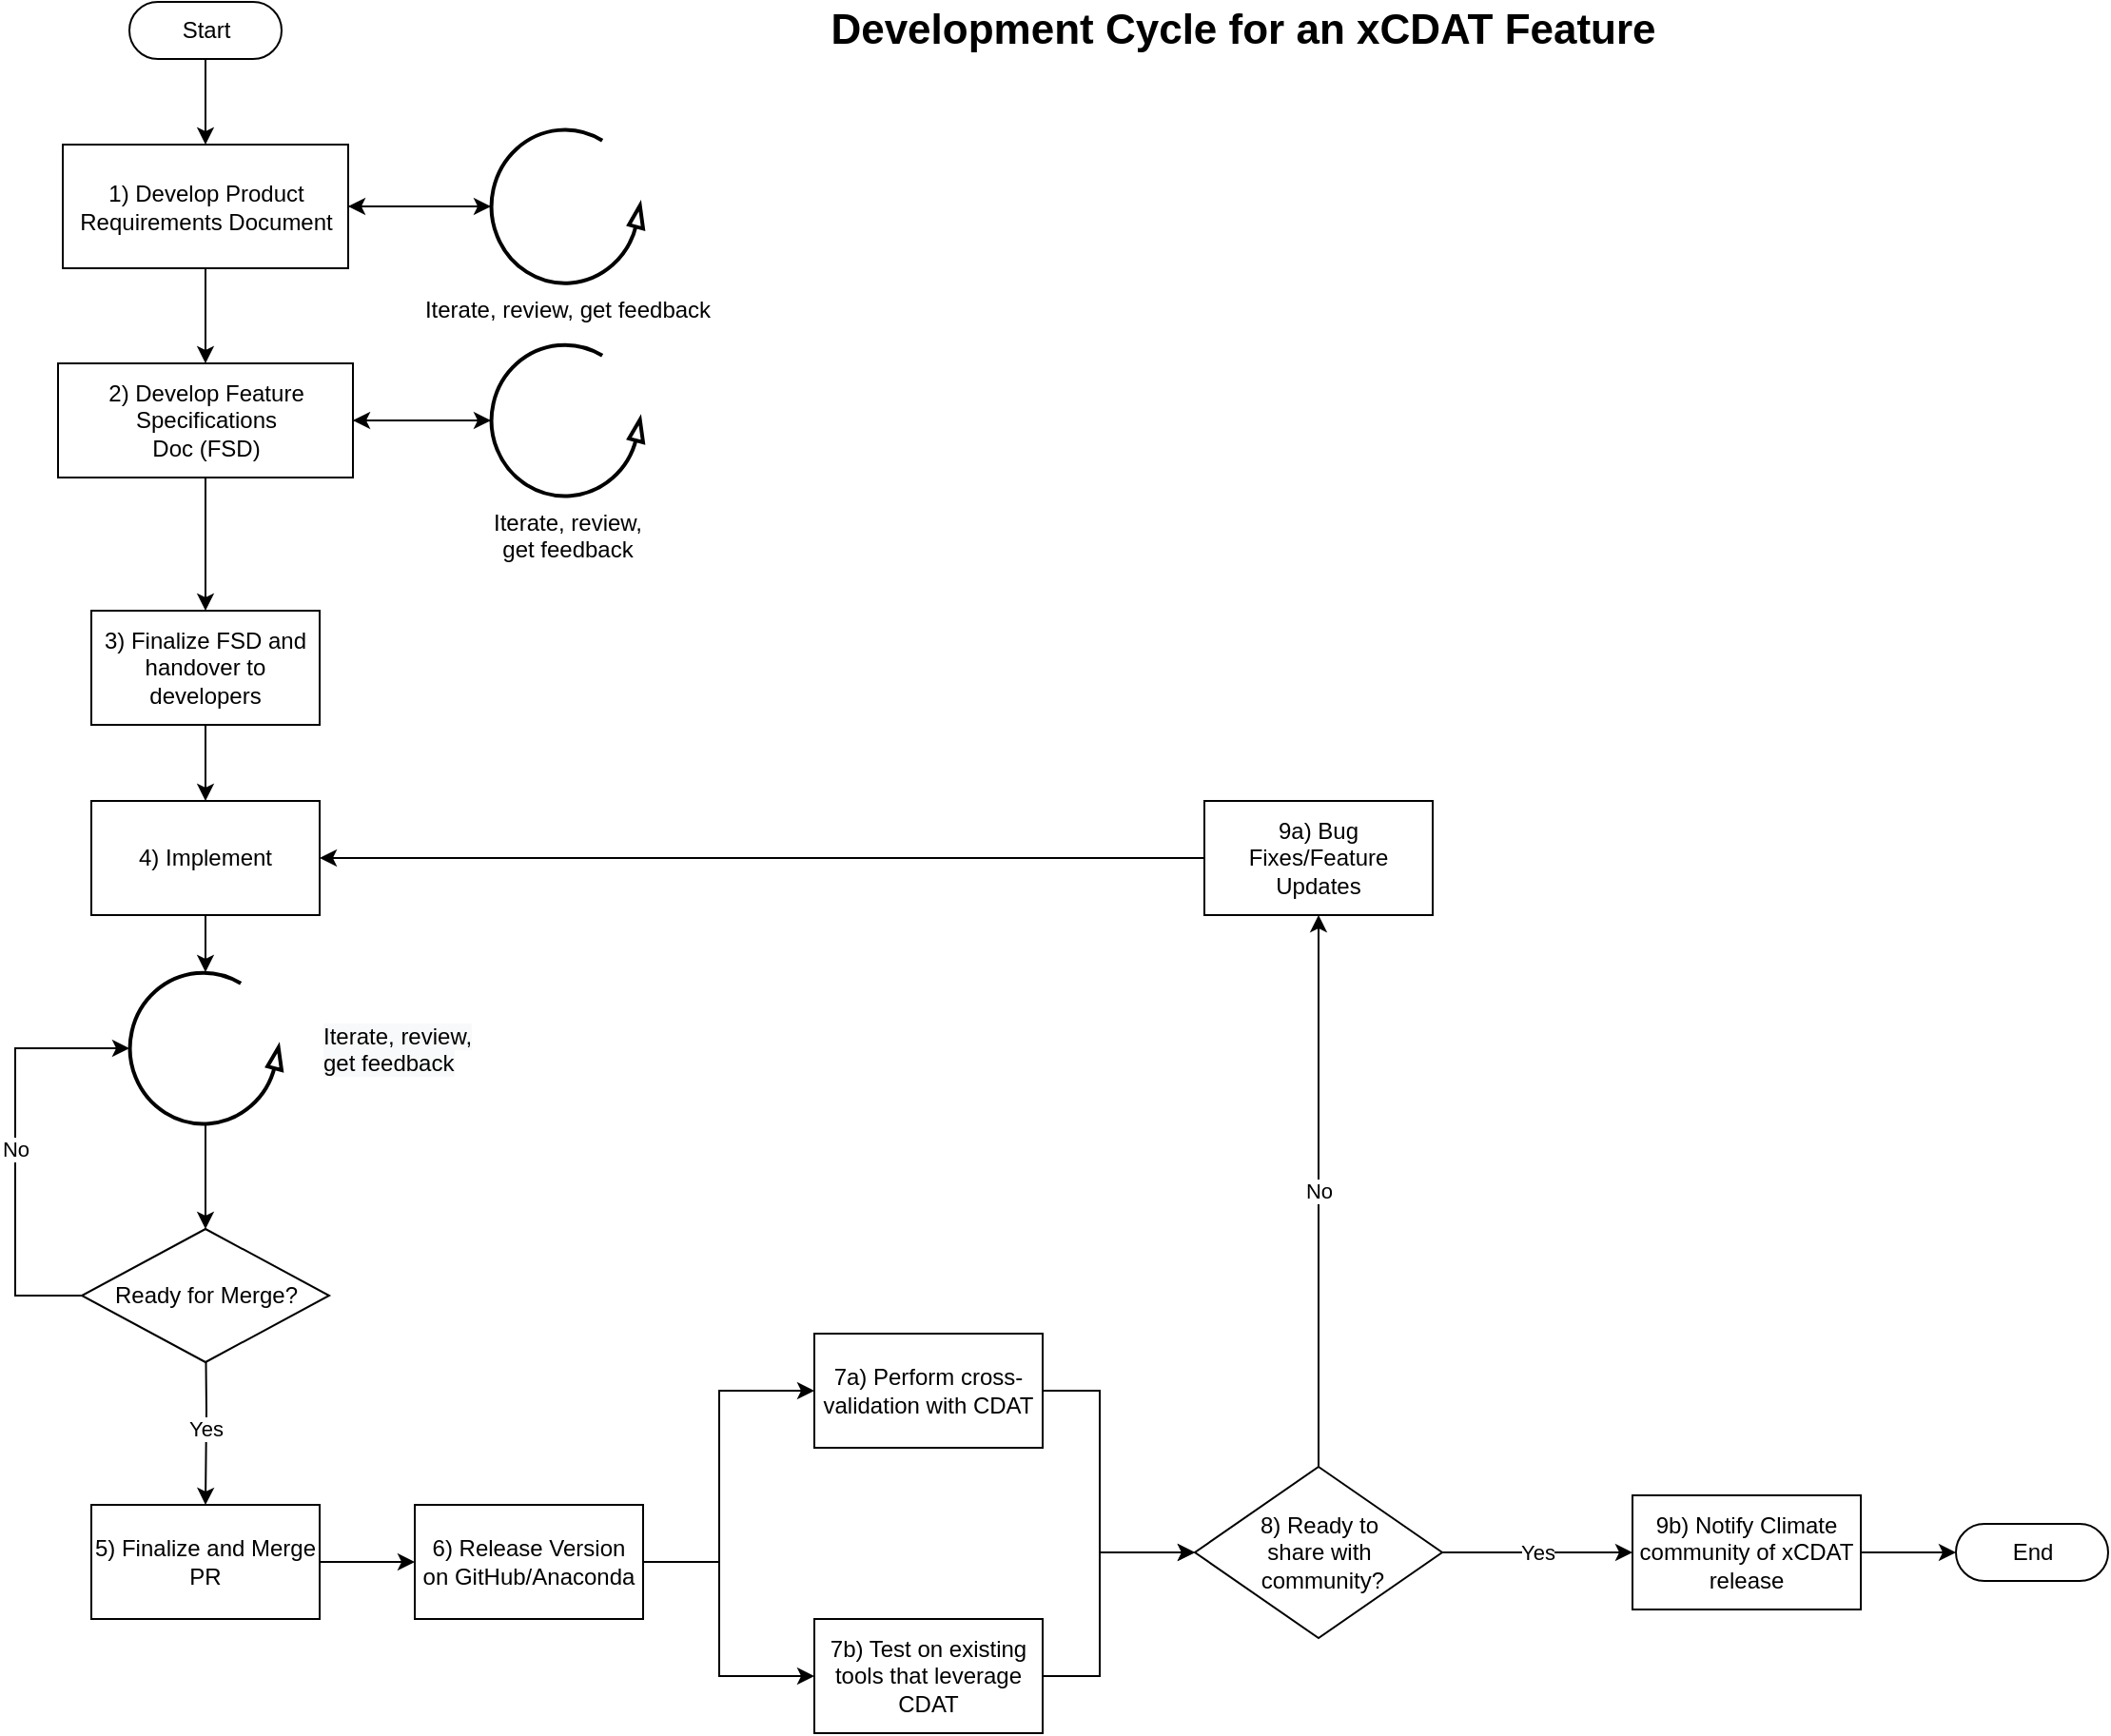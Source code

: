 <mxfile>
    <diagram id="crwNeOxnrtYkUhKBaMJf" name="Page-1">
        <mxGraphModel dx="1465" dy="942" grid="1" gridSize="10" guides="1" tooltips="1" connect="1" arrows="1" fold="1" page="1" pageScale="1" pageWidth="850" pageHeight="1100" math="0" shadow="0">
            <root>
                <mxCell id="0"/>
                <mxCell id="1" parent="0"/>
                <mxCell id="55" style="edgeStyle=orthogonalEdgeStyle;rounded=0;orthogonalLoop=1;jettySize=auto;html=1;entryX=0.5;entryY=0;entryDx=0;entryDy=0;" parent="1" source="2" target="3" edge="1">
                    <mxGeometry relative="1" as="geometry"/>
                </mxCell>
                <mxCell id="2" value="Start" style="html=1;dashed=0;whitespace=wrap;shape=mxgraph.dfd.start" parent="1" vertex="1">
                    <mxGeometry x="260" y="40" width="80" height="30" as="geometry"/>
                </mxCell>
                <mxCell id="54" style="edgeStyle=orthogonalEdgeStyle;rounded=0;orthogonalLoop=1;jettySize=auto;html=1;entryX=0.5;entryY=0;entryDx=0;entryDy=0;" parent="1" source="3" target="4" edge="1">
                    <mxGeometry relative="1" as="geometry"/>
                </mxCell>
                <mxCell id="61" style="edgeStyle=orthogonalEdgeStyle;rounded=0;orthogonalLoop=1;jettySize=auto;html=1;entryX=0;entryY=0.5;entryDx=0;entryDy=0;" parent="1" source="3" target="60" edge="1">
                    <mxGeometry relative="1" as="geometry"/>
                </mxCell>
                <mxCell id="3" value="1) Develop Product &lt;br&gt;Requirements Document" style="html=1;dashed=0;whitespace=wrap;" parent="1" vertex="1">
                    <mxGeometry x="225" y="115" width="150" height="65" as="geometry"/>
                </mxCell>
                <mxCell id="56" style="edgeStyle=orthogonalEdgeStyle;rounded=0;orthogonalLoop=1;jettySize=auto;html=1;" parent="1" source="4" target="35" edge="1">
                    <mxGeometry relative="1" as="geometry"/>
                </mxCell>
                <mxCell id="59" style="edgeStyle=orthogonalEdgeStyle;rounded=0;orthogonalLoop=1;jettySize=auto;html=1;entryX=0.5;entryY=0;entryDx=0;entryDy=0;" parent="1" source="4" target="57" edge="1">
                    <mxGeometry relative="1" as="geometry"/>
                </mxCell>
                <mxCell id="4" value="2) Develop Feature &lt;br&gt;Specifications &lt;br&gt;Doc (FSD)" style="html=1;dashed=0;whitespace=wrap;" parent="1" vertex="1">
                    <mxGeometry x="222.5" y="230" width="155" height="60" as="geometry"/>
                </mxCell>
                <mxCell id="58" style="edgeStyle=orthogonalEdgeStyle;rounded=0;orthogonalLoop=1;jettySize=auto;html=1;" parent="1" source="35" target="4" edge="1">
                    <mxGeometry relative="1" as="geometry"/>
                </mxCell>
                <mxCell id="35" value="Iterate, review, &lt;br&gt;get feedback" style="verticalLabelPosition=bottom;html=1;verticalAlign=top;strokeWidth=2;shape=mxgraph.lean_mapping.physical_pull;pointerEvents=1;" parent="1" vertex="1">
                    <mxGeometry x="450" y="220" width="80" height="80" as="geometry"/>
                </mxCell>
                <mxCell id="75" style="edgeStyle=orthogonalEdgeStyle;rounded=0;orthogonalLoop=1;jettySize=auto;html=1;entryX=0;entryY=0.5;entryDx=0;entryDy=0;" parent="1" source="51" target="72" edge="1">
                    <mxGeometry relative="1" as="geometry">
                        <mxPoint x="610" y="740" as="targetPoint"/>
                        <Array as="points">
                            <mxPoint x="570" y="860"/>
                            <mxPoint x="570" y="770"/>
                        </Array>
                    </mxGeometry>
                </mxCell>
                <mxCell id="76" style="edgeStyle=orthogonalEdgeStyle;rounded=0;orthogonalLoop=1;jettySize=auto;html=1;exitX=1;exitY=0.5;exitDx=0;exitDy=0;entryX=0;entryY=0.5;entryDx=0;entryDy=0;" parent="1" source="51" target="73" edge="1">
                    <mxGeometry relative="1" as="geometry">
                        <Array as="points">
                            <mxPoint x="570" y="860"/>
                            <mxPoint x="570" y="920"/>
                        </Array>
                    </mxGeometry>
                </mxCell>
                <mxCell id="51" value="6) Release Version on GitHub/Anaconda" style="rounded=0;whiteSpace=wrap;html=1;" parent="1" vertex="1">
                    <mxGeometry x="410" y="830" width="120" height="60" as="geometry"/>
                </mxCell>
                <mxCell id="63" style="edgeStyle=orthogonalEdgeStyle;rounded=0;orthogonalLoop=1;jettySize=auto;html=1;entryX=0.5;entryY=0;entryDx=0;entryDy=0;" parent="1" source="57" target="62" edge="1">
                    <mxGeometry relative="1" as="geometry"/>
                </mxCell>
                <mxCell id="57" value="3) Finalize FSD and&lt;br&gt;handover to developers" style="rounded=0;whiteSpace=wrap;html=1;" parent="1" vertex="1">
                    <mxGeometry x="240" y="360" width="120" height="60" as="geometry"/>
                </mxCell>
                <mxCell id="99" style="edgeStyle=orthogonalEdgeStyle;rounded=0;orthogonalLoop=1;jettySize=auto;html=1;exitX=0;exitY=0.5;exitDx=0;exitDy=0;" parent="1" source="60" target="3" edge="1">
                    <mxGeometry relative="1" as="geometry"/>
                </mxCell>
                <mxCell id="60" value="Iterate, review, get feedback" style="verticalLabelPosition=bottom;html=1;verticalAlign=top;strokeWidth=2;shape=mxgraph.lean_mapping.physical_pull;pointerEvents=1;" parent="1" vertex="1">
                    <mxGeometry x="450" y="106.88" width="80" height="81.25" as="geometry"/>
                </mxCell>
                <mxCell id="106" style="edgeStyle=orthogonalEdgeStyle;rounded=0;orthogonalLoop=1;jettySize=auto;html=1;entryX=0.5;entryY=0;entryDx=0;entryDy=0;" parent="1" source="62" target="64" edge="1">
                    <mxGeometry relative="1" as="geometry"/>
                </mxCell>
                <mxCell id="62" value="4) Implement" style="rounded=0;whiteSpace=wrap;html=1;" parent="1" vertex="1">
                    <mxGeometry x="240" y="460" width="120" height="60" as="geometry"/>
                </mxCell>
                <mxCell id="103" style="edgeStyle=orthogonalEdgeStyle;rounded=0;orthogonalLoop=1;jettySize=auto;html=1;entryX=0.5;entryY=0;entryDx=0;entryDy=0;" parent="1" source="64" target="101" edge="1">
                    <mxGeometry relative="1" as="geometry"/>
                </mxCell>
                <mxCell id="64" value="" style="verticalLabelPosition=bottom;html=1;verticalAlign=top;strokeWidth=2;shape=mxgraph.lean_mapping.physical_pull;pointerEvents=1;" parent="1" vertex="1">
                    <mxGeometry x="260" y="550" width="80" height="80" as="geometry"/>
                </mxCell>
                <mxCell id="71" style="edgeStyle=orthogonalEdgeStyle;rounded=0;orthogonalLoop=1;jettySize=auto;html=1;entryX=0;entryY=0.5;entryDx=0;entryDy=0;" parent="1" source="69" target="51" edge="1">
                    <mxGeometry relative="1" as="geometry"/>
                </mxCell>
                <mxCell id="69" value="5) Finalize and Merge PR" style="rounded=0;whiteSpace=wrap;html=1;" parent="1" vertex="1">
                    <mxGeometry x="240" y="830" width="120" height="60" as="geometry"/>
                </mxCell>
                <mxCell id="90" style="edgeStyle=orthogonalEdgeStyle;rounded=0;orthogonalLoop=1;jettySize=auto;html=1;exitX=1;exitY=0.5;exitDx=0;exitDy=0;entryX=0;entryY=0.5;entryDx=0;entryDy=0;" parent="1" source="72" target="89" edge="1">
                    <mxGeometry relative="1" as="geometry">
                        <mxPoint x="740" y="740" as="sourcePoint"/>
                        <Array as="points">
                            <mxPoint x="770" y="770"/>
                            <mxPoint x="770" y="855"/>
                        </Array>
                    </mxGeometry>
                </mxCell>
                <mxCell id="72" value="7a) Perform cross-validation with CDAT" style="rounded=0;whiteSpace=wrap;html=1;" parent="1" vertex="1">
                    <mxGeometry x="620" y="740" width="120" height="60" as="geometry"/>
                </mxCell>
                <mxCell id="111" style="edgeStyle=orthogonalEdgeStyle;rounded=0;orthogonalLoop=1;jettySize=auto;html=1;entryX=0;entryY=0.5;entryDx=0;entryDy=0;" parent="1" source="73" target="89" edge="1">
                    <mxGeometry relative="1" as="geometry">
                        <Array as="points">
                            <mxPoint x="770" y="920"/>
                            <mxPoint x="770" y="855"/>
                        </Array>
                    </mxGeometry>
                </mxCell>
                <mxCell id="73" value="7b) Test on existing tools that leverage CDAT" style="rounded=0;whiteSpace=wrap;html=1;" parent="1" vertex="1">
                    <mxGeometry x="620" y="890" width="120" height="60" as="geometry"/>
                </mxCell>
                <mxCell id="86" style="edgeStyle=orthogonalEdgeStyle;rounded=0;orthogonalLoop=1;jettySize=auto;html=1;" parent="1" target="69" edge="1">
                    <mxGeometry relative="1" as="geometry">
                        <mxPoint x="300" y="730" as="sourcePoint"/>
                    </mxGeometry>
                </mxCell>
                <mxCell id="110" value="Yes" style="edgeLabel;html=1;align=center;verticalAlign=middle;resizable=0;points=[];" parent="86" vertex="1" connectable="0">
                    <mxGeometry x="0.2" relative="1" as="geometry">
                        <mxPoint as="offset"/>
                    </mxGeometry>
                </mxCell>
                <mxCell id="92" value="Yes" style="edgeStyle=orthogonalEdgeStyle;rounded=0;orthogonalLoop=1;jettySize=auto;html=1;entryX=0;entryY=0.5;entryDx=0;entryDy=0;exitX=1;exitY=0.5;exitDx=0;exitDy=0;" parent="1" source="89" target="96" edge="1">
                    <mxGeometry relative="1" as="geometry">
                        <mxPoint x="1070" y="805" as="targetPoint"/>
                        <mxPoint x="945" y="860" as="sourcePoint"/>
                        <Array as="points">
                            <mxPoint x="970" y="855"/>
                            <mxPoint x="970" y="855"/>
                        </Array>
                    </mxGeometry>
                </mxCell>
                <mxCell id="93" value="No" style="edgeStyle=orthogonalEdgeStyle;rounded=0;orthogonalLoop=1;jettySize=auto;html=1;entryX=0.5;entryY=1;entryDx=0;entryDy=0;" parent="1" source="89" target="94" edge="1">
                    <mxGeometry relative="1" as="geometry">
                        <mxPoint x="885" y="550" as="targetPoint"/>
                        <Array as="points">
                            <mxPoint x="885" y="660"/>
                            <mxPoint x="885" y="660"/>
                        </Array>
                    </mxGeometry>
                </mxCell>
                <mxCell id="89" value="8) Ready to &lt;br&gt;share with&lt;br&gt;&amp;nbsp;community?" style="shape=rhombus;html=1;dashed=0;whitespace=wrap;perimeter=rhombusPerimeter;" parent="1" vertex="1">
                    <mxGeometry x="820" y="810" width="130" height="90" as="geometry"/>
                </mxCell>
                <mxCell id="95" style="edgeStyle=orthogonalEdgeStyle;rounded=0;orthogonalLoop=1;jettySize=auto;html=1;entryX=1;entryY=0.5;entryDx=0;entryDy=0;" parent="1" source="94" target="62" edge="1">
                    <mxGeometry relative="1" as="geometry"/>
                </mxCell>
                <mxCell id="94" value="9a) Bug Fixes/Feature Updates" style="rounded=0;whiteSpace=wrap;html=1;" parent="1" vertex="1">
                    <mxGeometry x="825" y="460" width="120" height="60" as="geometry"/>
                </mxCell>
                <mxCell id="98" style="edgeStyle=orthogonalEdgeStyle;rounded=0;orthogonalLoop=1;jettySize=auto;html=1;entryX=0;entryY=0.5;entryDx=0;entryDy=0;entryPerimeter=0;" parent="1" source="96" target="97" edge="1">
                    <mxGeometry relative="1" as="geometry"/>
                </mxCell>
                <mxCell id="96" value="9b) Notify Climate community of xCDAT release" style="rounded=0;whiteSpace=wrap;html=1;" parent="1" vertex="1">
                    <mxGeometry x="1050" y="825" width="120" height="60" as="geometry"/>
                </mxCell>
                <mxCell id="97" value="End" style="html=1;dashed=0;whitespace=wrap;shape=mxgraph.dfd.start" parent="1" vertex="1">
                    <mxGeometry x="1220" y="840" width="80" height="30" as="geometry"/>
                </mxCell>
                <mxCell id="105" value="No" style="edgeStyle=orthogonalEdgeStyle;rounded=0;orthogonalLoop=1;jettySize=auto;html=1;entryX=0;entryY=0.5;entryDx=0;entryDy=0;" parent="1" source="101" target="64" edge="1">
                    <mxGeometry relative="1" as="geometry">
                        <Array as="points">
                            <mxPoint x="200" y="720"/>
                            <mxPoint x="200" y="590"/>
                        </Array>
                    </mxGeometry>
                </mxCell>
                <mxCell id="101" value="Ready for Merge?" style="shape=rhombus;html=1;dashed=0;whitespace=wrap;perimeter=rhombusPerimeter;" parent="1" vertex="1">
                    <mxGeometry x="235" y="685" width="130" height="70" as="geometry"/>
                </mxCell>
                <mxCell id="107" value="&lt;span style=&quot;color: rgb(0 , 0 , 0) ; font-family: &amp;#34;helvetica&amp;#34; ; font-size: 12px ; font-style: normal ; font-weight: 400 ; letter-spacing: normal ; text-align: center ; text-indent: 0px ; text-transform: none ; word-spacing: 0px ; background-color: rgb(248 , 249 , 250) ; display: inline ; float: none&quot;&gt;Iterate, review, &lt;br&gt;get feedback&lt;/span&gt;" style="text;whiteSpace=wrap;html=1;" parent="1" vertex="1">
                    <mxGeometry x="360" y="570" width="160" height="30" as="geometry"/>
                </mxCell>
                <mxCell id="112" value="&lt;font style=&quot;font-size: 22px&quot;&gt;&lt;b&gt;Development Cycle for an xCDAT Feature&lt;/b&gt;&lt;/font&gt;" style="text;html=1;align=center;verticalAlign=middle;resizable=0;points=[];autosize=1;strokeColor=none;" parent="1" vertex="1">
                    <mxGeometry x="620" y="45" width="450" height="20" as="geometry"/>
                </mxCell>
            </root>
        </mxGraphModel>
    </diagram>
    <diagram id="MVj998YGJlK60W6fanOO" name="Page-2">
        <mxGraphModel dx="1696" dy="1068" grid="1" gridSize="10" guides="1" tooltips="1" connect="1" arrows="1" fold="1" page="1" pageScale="1" pageWidth="850" pageHeight="1100" math="0" shadow="0">
            <root>
                <mxCell id="acJGmI16-UkQIH_4ud7h-0"/>
                <mxCell id="acJGmI16-UkQIH_4ud7h-1" parent="acJGmI16-UkQIH_4ud7h-0"/>
                <mxCell id="yzjQjYc-n2DHF61u4lgO-56" value="" style="rounded=0;whiteSpace=wrap;html=1;fontSize=10;verticalAlign=top;" vertex="1" parent="acJGmI16-UkQIH_4ud7h-1">
                    <mxGeometry x="500" y="10" width="190" height="150" as="geometry"/>
                </mxCell>
                <mxCell id="acJGmI16-UkQIH_4ud7h-2" style="edgeStyle=orthogonalEdgeStyle;rounded=0;orthogonalLoop=1;jettySize=auto;html=1;entryX=0.5;entryY=0;entryDx=0;entryDy=0;fontSize=10;spacing=0;" edge="1" parent="acJGmI16-UkQIH_4ud7h-1" source="acJGmI16-UkQIH_4ud7h-3" target="acJGmI16-UkQIH_4ud7h-6">
                    <mxGeometry relative="1" as="geometry"/>
                </mxCell>
                <mxCell id="acJGmI16-UkQIH_4ud7h-3" value="Start" style="html=1;dashed=0;whitespace=wrap;shape=mxgraph.dfd.start;fontSize=10;perimeterSpacing=1;" vertex="1" parent="acJGmI16-UkQIH_4ud7h-1">
                    <mxGeometry x="242.5" y="10" width="80" height="30" as="geometry"/>
                </mxCell>
                <mxCell id="acJGmI16-UkQIH_4ud7h-4" style="edgeStyle=orthogonalEdgeStyle;rounded=0;orthogonalLoop=1;jettySize=auto;html=1;entryX=0.5;entryY=0;entryDx=0;entryDy=0;fontSize=10;spacing=0;" edge="1" parent="acJGmI16-UkQIH_4ud7h-1" source="acJGmI16-UkQIH_4ud7h-6" target="acJGmI16-UkQIH_4ud7h-9">
                    <mxGeometry relative="1" as="geometry"/>
                </mxCell>
                <mxCell id="acJGmI16-UkQIH_4ud7h-6" value="Develop Product &lt;br style=&quot;font-size: 10px;&quot;&gt;Requirements Document" style="html=1;dashed=0;whitespace=wrap;fontSize=10;spacing=0;fillColor=#ffe6cc;strokeColor=#d79b00;" vertex="1" parent="acJGmI16-UkQIH_4ud7h-1">
                    <mxGeometry x="222.5" y="70" width="120" height="55" as="geometry"/>
                </mxCell>
                <mxCell id="yzjQjYc-n2DHF61u4lgO-34" style="edgeStyle=orthogonalEdgeStyle;rounded=0;orthogonalLoop=1;jettySize=auto;html=1;entryX=0.5;entryY=0;entryDx=0;entryDy=0;fontSize=10;verticalAlign=top;" edge="1" parent="acJGmI16-UkQIH_4ud7h-1" source="acJGmI16-UkQIH_4ud7h-9" target="yzjQjYc-n2DHF61u4lgO-28">
                    <mxGeometry relative="1" as="geometry"/>
                </mxCell>
                <mxCell id="yzjQjYc-n2DHF61u4lgO-39" value="Review" style="edgeLabel;html=1;align=center;verticalAlign=middle;resizable=0;points=[];fontSize=10;fontStyle=1" vertex="1" connectable="0" parent="yzjQjYc-n2DHF61u4lgO-34">
                    <mxGeometry x="-0.14" y="1" relative="1" as="geometry">
                        <mxPoint as="offset"/>
                    </mxGeometry>
                </mxCell>
                <mxCell id="acJGmI16-UkQIH_4ud7h-9" value="Develop Feature &lt;br style=&quot;font-size: 10px&quot;&gt;Specifications &lt;br style=&quot;font-size: 10px&quot;&gt;Doc" style="html=1;dashed=0;whitespace=wrap;fontSize=10;spacing=0;fillColor=#ffe6cc;strokeColor=#d79b00;" vertex="1" parent="acJGmI16-UkQIH_4ud7h-1">
                    <mxGeometry x="222.5" y="155" width="120" height="55" as="geometry"/>
                </mxCell>
                <mxCell id="yzjQjYc-n2DHF61u4lgO-12" style="edgeStyle=orthogonalEdgeStyle;rounded=0;orthogonalLoop=1;jettySize=auto;html=1;fontSize=10;spacing=0;" edge="1" parent="acJGmI16-UkQIH_4ud7h-1" source="acJGmI16-UkQIH_4ud7h-14" target="acJGmI16-UkQIH_4ud7h-26">
                    <mxGeometry relative="1" as="geometry"/>
                </mxCell>
                <mxCell id="yzjQjYc-n2DHF61u4lgO-13" style="edgeStyle=orthogonalEdgeStyle;rounded=0;orthogonalLoop=1;jettySize=auto;html=1;entryX=0.5;entryY=0;entryDx=0;entryDy=0;fontSize=10;spacing=0;" edge="1" parent="acJGmI16-UkQIH_4ud7h-1" source="acJGmI16-UkQIH_4ud7h-14" target="acJGmI16-UkQIH_4ud7h-28">
                    <mxGeometry relative="1" as="geometry"/>
                </mxCell>
                <mxCell id="acJGmI16-UkQIH_4ud7h-14" value="Merge PR and &lt;br&gt;release new version" style="rounded=0;whiteSpace=wrap;html=1;fontSize=10;spacing=0;fillColor=#dae8fc;strokeColor=#6c8ebf;" vertex="1" parent="acJGmI16-UkQIH_4ud7h-1">
                    <mxGeometry x="222.5" y="580" width="120" height="55" as="geometry"/>
                </mxCell>
                <mxCell id="acJGmI16-UkQIH_4ud7h-19" style="edgeStyle=orthogonalEdgeStyle;rounded=0;orthogonalLoop=1;jettySize=auto;html=1;entryX=0.5;entryY=0;entryDx=0;entryDy=0;fontSize=10;spacing=0;" edge="1" parent="acJGmI16-UkQIH_4ud7h-1" source="acJGmI16-UkQIH_4ud7h-20" target="acJGmI16-UkQIH_4ud7h-40">
                    <mxGeometry relative="1" as="geometry">
                        <mxPoint x="300" y="500" as="targetPoint"/>
                    </mxGeometry>
                </mxCell>
                <mxCell id="yzjQjYc-n2DHF61u4lgO-18" value="Review" style="edgeLabel;html=1;align=center;verticalAlign=middle;resizable=0;points=[];fontSize=10;spacing=0;fontStyle=1" vertex="1" connectable="0" parent="acJGmI16-UkQIH_4ud7h-19">
                    <mxGeometry x="-0.058" y="-1" relative="1" as="geometry">
                        <mxPoint as="offset"/>
                    </mxGeometry>
                </mxCell>
                <mxCell id="acJGmI16-UkQIH_4ud7h-20" value="Code Development" style="rounded=0;whiteSpace=wrap;html=1;fontSize=10;spacing=0;fillColor=#dae8fc;strokeColor=#6c8ebf;" vertex="1" parent="acJGmI16-UkQIH_4ud7h-1">
                    <mxGeometry x="222.5" y="370" width="120" height="55" as="geometry"/>
                </mxCell>
                <mxCell id="yzjQjYc-n2DHF61u4lgO-22" style="edgeStyle=orthogonalEdgeStyle;rounded=0;orthogonalLoop=1;jettySize=auto;html=1;fontSize=10;spacing=0;" edge="1" parent="acJGmI16-UkQIH_4ud7h-1" source="acJGmI16-UkQIH_4ud7h-26" target="acJGmI16-UkQIH_4ud7h-33">
                    <mxGeometry relative="1" as="geometry"/>
                </mxCell>
                <mxCell id="acJGmI16-UkQIH_4ud7h-26" value="Cross-validation &lt;br&gt;with CDAT" style="rounded=0;whiteSpace=wrap;html=1;fontSize=10;spacing=0;fillColor=#d5e8d4;strokeColor=#82b366;" vertex="1" parent="acJGmI16-UkQIH_4ud7h-1">
                    <mxGeometry x="160" y="690" width="120" height="55" as="geometry"/>
                </mxCell>
                <mxCell id="yzjQjYc-n2DHF61u4lgO-16" style="edgeStyle=orthogonalEdgeStyle;rounded=0;orthogonalLoop=1;jettySize=auto;html=1;fontSize=10;spacing=0;" edge="1" parent="acJGmI16-UkQIH_4ud7h-1" source="acJGmI16-UkQIH_4ud7h-28" target="acJGmI16-UkQIH_4ud7h-33">
                    <mxGeometry relative="1" as="geometry"/>
                </mxCell>
                <mxCell id="acJGmI16-UkQIH_4ud7h-28" value="Test on existing tools &lt;br&gt;that leverage CDAT" style="rounded=0;whiteSpace=wrap;html=1;fontSize=10;spacing=0;fillColor=#d5e8d4;strokeColor=#82b366;" vertex="1" parent="acJGmI16-UkQIH_4ud7h-1">
                    <mxGeometry x="290" y="690" width="120" height="55" as="geometry"/>
                </mxCell>
                <mxCell id="yzjQjYc-n2DHF61u4lgO-21" style="edgeStyle=orthogonalEdgeStyle;rounded=0;orthogonalLoop=1;jettySize=auto;html=1;fontSize=10;spacing=0;fontStyle=1" edge="1" parent="acJGmI16-UkQIH_4ud7h-1" source="acJGmI16-UkQIH_4ud7h-33" target="acJGmI16-UkQIH_4ud7h-35">
                    <mxGeometry relative="1" as="geometry"/>
                </mxCell>
                <mxCell id="yzjQjYc-n2DHF61u4lgO-62" value="&lt;b&gt;No&lt;/b&gt;" style="edgeLabel;html=1;align=center;verticalAlign=middle;resizable=0;points=[];fontSize=10;" vertex="1" connectable="0" parent="yzjQjYc-n2DHF61u4lgO-21">
                    <mxGeometry x="-0.779" relative="1" as="geometry">
                        <mxPoint as="offset"/>
                    </mxGeometry>
                </mxCell>
                <mxCell id="yzjQjYc-n2DHF61u4lgO-42" style="edgeStyle=orthogonalEdgeStyle;rounded=0;orthogonalLoop=1;jettySize=auto;html=1;fontSize=10;verticalAlign=top;" edge="1" parent="acJGmI16-UkQIH_4ud7h-1" source="acJGmI16-UkQIH_4ud7h-33" target="acJGmI16-UkQIH_4ud7h-37">
                    <mxGeometry relative="1" as="geometry"/>
                </mxCell>
                <mxCell id="yzjQjYc-n2DHF61u4lgO-44" value="Yes" style="edgeLabel;html=1;align=center;verticalAlign=middle;resizable=0;points=[];fontSize=10;fontStyle=1" vertex="1" connectable="0" parent="yzjQjYc-n2DHF61u4lgO-42">
                    <mxGeometry x="-0.32" relative="1" as="geometry">
                        <mxPoint as="offset"/>
                    </mxGeometry>
                </mxCell>
                <mxCell id="acJGmI16-UkQIH_4ud7h-33" value="Ready to &lt;br style=&quot;font-size: 10px;&quot;&gt;share with&lt;br style=&quot;font-size: 10px;&quot;&gt;&amp;nbsp;community?" style="shape=rhombus;html=1;dashed=0;whitespace=wrap;perimeter=rhombusPerimeter;fontSize=10;spacing=0;fillColor=#d5e8d4;strokeColor=#82b366;" vertex="1" parent="acJGmI16-UkQIH_4ud7h-1">
                    <mxGeometry x="217.5" y="790" width="130" height="70" as="geometry"/>
                </mxCell>
                <mxCell id="yzjQjYc-n2DHF61u4lgO-19" style="edgeStyle=orthogonalEdgeStyle;rounded=0;orthogonalLoop=1;jettySize=auto;html=1;fontSize=10;spacing=0;" edge="1" parent="acJGmI16-UkQIH_4ud7h-1" source="acJGmI16-UkQIH_4ud7h-35" target="acJGmI16-UkQIH_4ud7h-20">
                    <mxGeometry relative="1" as="geometry"/>
                </mxCell>
                <mxCell id="acJGmI16-UkQIH_4ud7h-35" value="&amp;nbsp;Bug Fixes/Feature Updates" style="rounded=0;whiteSpace=wrap;html=1;fontSize=10;spacing=0;fillColor=#dae8fc;strokeColor=#6c8ebf;" vertex="1" parent="acJGmI16-UkQIH_4ud7h-1">
                    <mxGeometry x="400" y="370" width="120" height="55" as="geometry"/>
                </mxCell>
                <mxCell id="yzjQjYc-n2DHF61u4lgO-43" style="edgeStyle=orthogonalEdgeStyle;rounded=0;orthogonalLoop=1;jettySize=auto;html=1;fontSize=10;verticalAlign=top;" edge="1" parent="acJGmI16-UkQIH_4ud7h-1" source="acJGmI16-UkQIH_4ud7h-37" target="acJGmI16-UkQIH_4ud7h-38">
                    <mxGeometry relative="1" as="geometry"/>
                </mxCell>
                <mxCell id="acJGmI16-UkQIH_4ud7h-37" value="Notify Climate &lt;br&gt;community of xCDAT release" style="rounded=0;whiteSpace=wrap;html=1;fontSize=10;spacing=0;fillColor=#f5f5f5;strokeColor=#666666;fontColor=#333333;" vertex="1" parent="acJGmI16-UkQIH_4ud7h-1">
                    <mxGeometry x="222.5" y="900" width="120" height="55" as="geometry"/>
                </mxCell>
                <mxCell id="acJGmI16-UkQIH_4ud7h-38" value="End" style="html=1;dashed=0;whitespace=wrap;shape=mxgraph.dfd.start;fontSize=10;spacing=0;perimeterSpacing=1;" vertex="1" parent="acJGmI16-UkQIH_4ud7h-1">
                    <mxGeometry x="242.5" y="980" width="80" height="30" as="geometry"/>
                </mxCell>
                <mxCell id="yzjQjYc-n2DHF61u4lgO-10" style="edgeStyle=orthogonalEdgeStyle;rounded=0;orthogonalLoop=1;jettySize=auto;html=1;entryX=0.5;entryY=0;entryDx=0;entryDy=0;fontSize=10;spacing=0;" edge="1" parent="acJGmI16-UkQIH_4ud7h-1" source="acJGmI16-UkQIH_4ud7h-40" target="acJGmI16-UkQIH_4ud7h-14">
                    <mxGeometry relative="1" as="geometry">
                        <mxPoint x="300" y="640" as="targetPoint"/>
                    </mxGeometry>
                </mxCell>
                <mxCell id="yzjQjYc-n2DHF61u4lgO-11" value="Yes" style="edgeLabel;html=1;align=center;verticalAlign=middle;resizable=0;points=[];fontSize=10;spacing=0;fontStyle=1" vertex="1" connectable="0" parent="yzjQjYc-n2DHF61u4lgO-10">
                    <mxGeometry x="-0.168" y="1" relative="1" as="geometry">
                        <mxPoint as="offset"/>
                    </mxGeometry>
                </mxCell>
                <mxCell id="yzjQjYc-n2DHF61u4lgO-40" value="No" style="edgeStyle=orthogonalEdgeStyle;rounded=0;orthogonalLoop=1;jettySize=auto;html=1;entryX=0;entryY=0.5;entryDx=0;entryDy=0;fontSize=10;verticalAlign=top;fontStyle=1" edge="1" parent="acJGmI16-UkQIH_4ud7h-1" source="acJGmI16-UkQIH_4ud7h-40" target="acJGmI16-UkQIH_4ud7h-20">
                    <mxGeometry relative="1" as="geometry">
                        <Array as="points">
                            <mxPoint x="197" y="505"/>
                            <mxPoint x="197" y="398"/>
                        </Array>
                    </mxGeometry>
                </mxCell>
                <mxCell id="acJGmI16-UkQIH_4ud7h-40" value="Ready for Merge?" style="shape=rhombus;html=1;dashed=0;whitespace=wrap;perimeter=rhombusPerimeter;fontSize=10;spacing=0;fillColor=#dae8fc;strokeColor=#6c8ebf;" vertex="1" parent="acJGmI16-UkQIH_4ud7h-1">
                    <mxGeometry x="217.5" y="470" width="130" height="70" as="geometry"/>
                </mxCell>
                <mxCell id="yzjQjYc-n2DHF61u4lgO-29" style="edgeStyle=orthogonalEdgeStyle;rounded=0;orthogonalLoop=1;jettySize=auto;html=1;fontSize=10;verticalAlign=top;fontStyle=1" edge="1" parent="acJGmI16-UkQIH_4ud7h-1" source="yzjQjYc-n2DHF61u4lgO-28" target="acJGmI16-UkQIH_4ud7h-20">
                    <mxGeometry relative="1" as="geometry"/>
                </mxCell>
                <mxCell id="yzjQjYc-n2DHF61u4lgO-30" value="Yes" style="edgeLabel;html=1;align=center;verticalAlign=middle;resizable=0;points=[];fontSize=10;fontStyle=1" vertex="1" connectable="0" parent="yzjQjYc-n2DHF61u4lgO-29">
                    <mxGeometry x="-0.182" relative="1" as="geometry">
                        <mxPoint as="offset"/>
                    </mxGeometry>
                </mxCell>
                <mxCell id="yzjQjYc-n2DHF61u4lgO-35" style="edgeStyle=orthogonalEdgeStyle;rounded=0;orthogonalLoop=1;jettySize=auto;html=1;entryX=0;entryY=0.5;entryDx=0;entryDy=0;fontSize=10;verticalAlign=top;" edge="1" parent="acJGmI16-UkQIH_4ud7h-1" source="yzjQjYc-n2DHF61u4lgO-28" target="acJGmI16-UkQIH_4ud7h-9">
                    <mxGeometry relative="1" as="geometry">
                        <Array as="points">
                            <mxPoint x="195" y="295"/>
                            <mxPoint x="195" y="183"/>
                            <mxPoint x="223" y="183"/>
                        </Array>
                    </mxGeometry>
                </mxCell>
                <mxCell id="yzjQjYc-n2DHF61u4lgO-38" value="No" style="edgeLabel;html=1;align=center;verticalAlign=middle;resizable=0;points=[];fontSize=10;fontStyle=1" vertex="1" connectable="0" parent="yzjQjYc-n2DHF61u4lgO-35">
                    <mxGeometry x="0.033" relative="1" as="geometry">
                        <mxPoint as="offset"/>
                    </mxGeometry>
                </mxCell>
                <mxCell id="yzjQjYc-n2DHF61u4lgO-28" value="Ready to Implement?" style="shape=rhombus;html=1;dashed=0;whitespace=wrap;perimeter=rhombusPerimeter;fontSize=10;spacing=0;fillColor=#ffe6cc;strokeColor=#d79b00;" vertex="1" parent="acJGmI16-UkQIH_4ud7h-1">
                    <mxGeometry x="217.5" y="260" width="130" height="70" as="geometry"/>
                </mxCell>
                <mxCell id="yzjQjYc-n2DHF61u4lgO-46" value="" style="html=1;dashed=0;whitespace=wrap;fontSize=10;spacing=0;fillColor=#ffe6cc;strokeColor=#d79b00;rounded=1;" vertex="1" parent="acJGmI16-UkQIH_4ud7h-1">
                    <mxGeometry x="515" y="40" width="40" height="20" as="geometry"/>
                </mxCell>
                <mxCell id="yzjQjYc-n2DHF61u4lgO-47" value="" style="rounded=1;whiteSpace=wrap;html=1;fontSize=10;spacing=0;fillColor=#dae8fc;strokeColor=#6c8ebf;" vertex="1" parent="acJGmI16-UkQIH_4ud7h-1">
                    <mxGeometry x="515" y="70" width="40" height="20" as="geometry"/>
                </mxCell>
                <mxCell id="yzjQjYc-n2DHF61u4lgO-48" value="" style="rounded=1;whiteSpace=wrap;html=1;fontSize=10;spacing=0;fillColor=#d5e8d4;strokeColor=#82b366;" vertex="1" parent="acJGmI16-UkQIH_4ud7h-1">
                    <mxGeometry x="515" y="100" width="40" height="20" as="geometry"/>
                </mxCell>
                <mxCell id="yzjQjYc-n2DHF61u4lgO-50" value="Planning" style="text;html=1;align=left;verticalAlign=middle;resizable=0;points=[];autosize=1;strokeColor=none;fontSize=10;fontStyle=1" vertex="1" parent="acJGmI16-UkQIH_4ud7h-1">
                    <mxGeometry x="560" y="40" width="60" height="20" as="geometry"/>
                </mxCell>
                <mxCell id="yzjQjYc-n2DHF61u4lgO-52" value="Implementation" style="text;html=1;align=left;verticalAlign=middle;resizable=0;points=[];autosize=1;strokeColor=none;fontSize=10;fontStyle=1" vertex="1" parent="acJGmI16-UkQIH_4ud7h-1">
                    <mxGeometry x="560" y="70" width="90" height="20" as="geometry"/>
                </mxCell>
                <mxCell id="yzjQjYc-n2DHF61u4lgO-53" value="Validation" style="text;html=1;align=left;verticalAlign=middle;resizable=0;points=[];autosize=1;strokeColor=none;fontSize=10;fontStyle=1" vertex="1" parent="acJGmI16-UkQIH_4ud7h-1">
                    <mxGeometry x="560" y="100" width="60" height="20" as="geometry"/>
                </mxCell>
                <mxCell id="yzjQjYc-n2DHF61u4lgO-54" value="&lt;h3&gt;Development Phases&lt;/h3&gt;" style="text;html=1;strokeColor=none;fillColor=none;align=center;verticalAlign=middle;whiteSpace=wrap;rounded=0;fontSize=10;" vertex="1" parent="acJGmI16-UkQIH_4ud7h-1">
                    <mxGeometry x="525" y="10" width="130" height="20" as="geometry"/>
                </mxCell>
                <mxCell id="yzjQjYc-n2DHF61u4lgO-59" value="Notification" style="text;html=1;align=left;verticalAlign=middle;resizable=0;points=[];autosize=1;strokeColor=none;fontSize=10;fontStyle=1" vertex="1" parent="acJGmI16-UkQIH_4ud7h-1">
                    <mxGeometry x="560" y="130" width="70" height="20" as="geometry"/>
                </mxCell>
                <mxCell id="yzjQjYc-n2DHF61u4lgO-60" value="" style="rounded=1;whiteSpace=wrap;html=1;fontSize=10;spacing=0;fillColor=#f5f5f5;strokeColor=#666666;fontColor=#333333;" vertex="1" parent="acJGmI16-UkQIH_4ud7h-1">
                    <mxGeometry x="515" y="130" width="40" height="20" as="geometry"/>
                </mxCell>
            </root>
        </mxGraphModel>
    </diagram>
</mxfile>